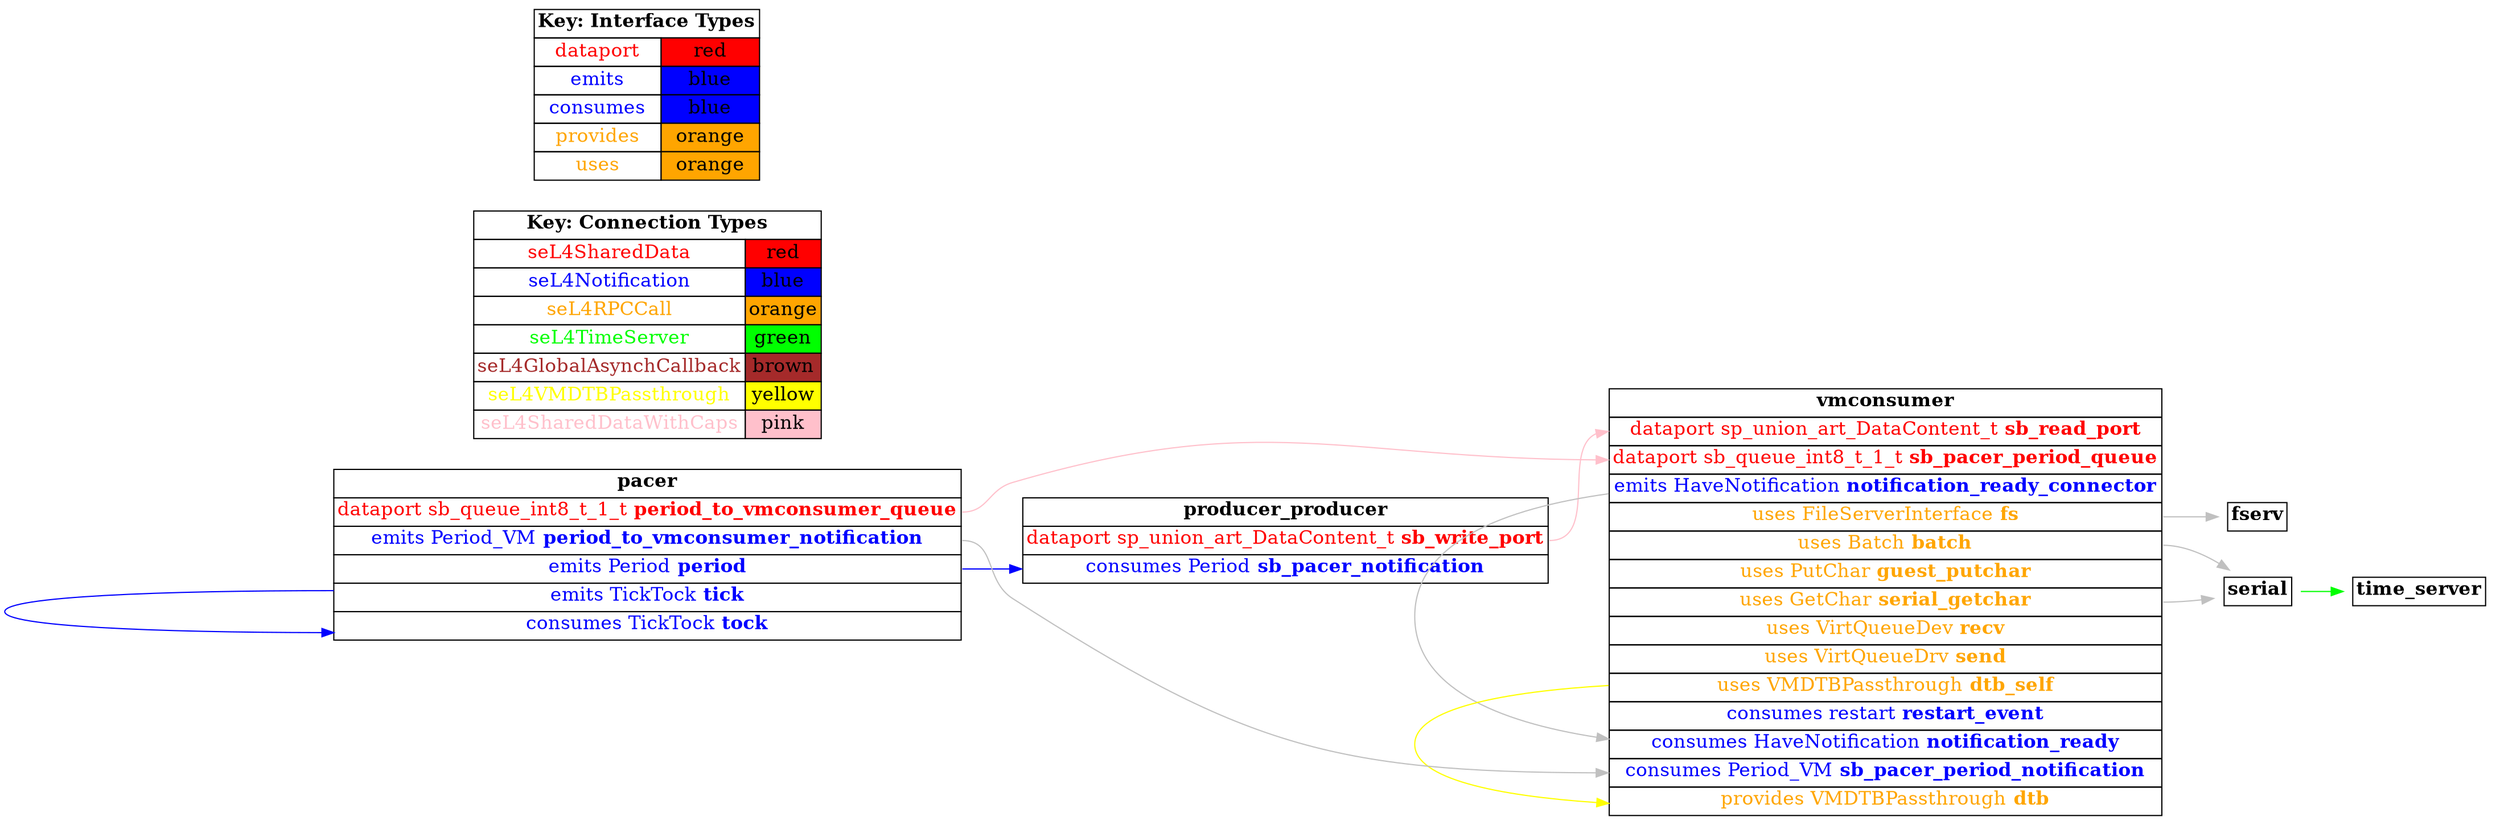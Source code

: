 digraph g {
graph [
  overlap = false,
  rankdir = "LR"
];
node [
  fontsize = "16",
  shape = "ellipse"
];
edge [
];

producer_producer [
  label=<
    <TABLE BORDER="0" CELLBORDER="1" CELLSPACING="0">
      <TR><TD><B>producer_producer</B></TD></TR>
      <TR><TD PORT="sb_write_port"><FONT COLOR="red">dataport sp_union_art_DataContent_t <B>sb_write_port</B></FONT></TD></TR>
      <TR><TD PORT="sb_pacer_notification"><FONT COLOR="blue">consumes Period <B>sb_pacer_notification</B></FONT></TD></TR>"
    </TABLE>
  >
  shape=plaintext
];

vmconsumer [
  label=<
    <TABLE BORDER="0" CELLBORDER="1" CELLSPACING="0">
      <TR><TD><B>vmconsumer</B></TD></TR>
      <TR><TD PORT="sb_read_port"><FONT COLOR="red">dataport sp_union_art_DataContent_t <B>sb_read_port</B></FONT></TD></TR>
      <TR><TD PORT="sb_pacer_period_queue"><FONT COLOR="red">dataport sb_queue_int8_t_1_t <B>sb_pacer_period_queue</B></FONT></TD></TR>
      <TR><TD PORT="notification_ready_connector"><FONT COLOR="blue">emits HaveNotification <B>notification_ready_connector</B></FONT></TD></TR>
      <TR><TD PORT="fs"><FONT COLOR="orange">uses FileServerInterface <B>fs</B></FONT></TD></TR>
      <TR><TD PORT="batch"><FONT COLOR="orange">uses Batch <B>batch</B></FONT></TD></TR>
      <TR><TD PORT="guest_putchar"><FONT COLOR="orange">uses PutChar <B>guest_putchar</B></FONT></TD></TR>
      <TR><TD PORT="serial_getchar"><FONT COLOR="orange">uses GetChar <B>serial_getchar</B></FONT></TD></TR>
      <TR><TD PORT="recv"><FONT COLOR="orange">uses VirtQueueDev <B>recv</B></FONT></TD></TR>
      <TR><TD PORT="send"><FONT COLOR="orange">uses VirtQueueDrv <B>send</B></FONT></TD></TR>
      <TR><TD PORT="dtb_self"><FONT COLOR="orange">uses VMDTBPassthrough <B>dtb_self</B></FONT></TD></TR>
      <TR><TD PORT="restart_event"><FONT COLOR="blue">consumes restart <B>restart_event</B></FONT></TD></TR>
      <TR><TD PORT="notification_ready"><FONT COLOR="blue">consumes HaveNotification <B>notification_ready</B></FONT></TD></TR>
      <TR><TD PORT="sb_pacer_period_notification"><FONT COLOR="blue">consumes Period_VM <B>sb_pacer_period_notification</B></FONT></TD></TR>
      <TR><TD PORT="dtb"><FONT COLOR="orange">provides VMDTBPassthrough <B>dtb</B></FONT></TD></TR>"
    </TABLE>
  >
  shape=plaintext
];

fserv [
  label=<
    <TABLE BORDER="0" CELLBORDER="1" CELLSPACING="0">
      <TR><TD><B>fserv</B></TD></TR>"
    </TABLE>
  >
  shape=plaintext
];

time_server [
  label=<
    <TABLE BORDER="0" CELLBORDER="1" CELLSPACING="0">
      <TR><TD><B>time_server</B></TD></TR>"
    </TABLE>
  >
  shape=plaintext
];

serial [
  label=<
    <TABLE BORDER="0" CELLBORDER="1" CELLSPACING="0">
      <TR><TD><B>serial</B></TD></TR>"
    </TABLE>
  >
  shape=plaintext
];

pacer [
  label=<
    <TABLE BORDER="0" CELLBORDER="1" CELLSPACING="0">
      <TR><TD><B>pacer</B></TD></TR>
      <TR><TD PORT="period_to_vmconsumer_queue"><FONT COLOR="red">dataport sb_queue_int8_t_1_t <B>period_to_vmconsumer_queue</B></FONT></TD></TR>
      <TR><TD PORT="period_to_vmconsumer_notification"><FONT COLOR="blue">emits Period_VM <B>period_to_vmconsumer_notification</B></FONT></TD></TR>
      <TR><TD PORT="period"><FONT COLOR="blue">emits Period <B>period</B></FONT></TD></TR>
      <TR><TD PORT="tick"><FONT COLOR="blue">emits TickTock <B>tick</B></FONT></TD></TR>
      <TR><TD PORT="tock"><FONT COLOR="blue">consumes TickTock <B>tock</B></FONT></TD></TR>"
    </TABLE>
  >
  shape=plaintext
];

connectiontypekey [
  label=<
   <TABLE BORDER="0" CELLBORDER="1" CELLSPACING="0">
     <TR><TD COLSPAN="2"><B>Key: Connection Types</B></TD></TR>
     <TR><TD><FONT COLOR="red">seL4SharedData</FONT></TD><TD BGCOLOR="red">red</TD></TR>
     <TR><TD><FONT COLOR="blue">seL4Notification</FONT></TD><TD BGCOLOR="blue">blue</TD></TR>
     <TR><TD><FONT COLOR="orange">seL4RPCCall</FONT></TD><TD BGCOLOR="orange">orange</TD></TR>
     <TR><TD><FONT COLOR="green">seL4TimeServer</FONT></TD><TD BGCOLOR="green">green</TD></TR>
     <TR><TD><FONT COLOR="brown">seL4GlobalAsynchCallback</FONT></TD><TD BGCOLOR="brown">brown</TD></TR>
     <TR><TD><FONT COLOR="yellow">seL4VMDTBPassthrough</FONT></TD><TD BGCOLOR="yellow">yellow</TD></TR>
     <TR><TD><FONT COLOR="pink">seL4SharedDataWithCaps</FONT></TD><TD BGCOLOR="pink">pink</TD></TR>
   </TABLE>
  >
  shape=plaintext
];

interfacetypekey [
  label=<
   <TABLE BORDER="0" CELLBORDER="1" CELLSPACING="0">
     <TR><TD COLSPAN="2"><B>Key: Interface Types</B></TD></TR>
     <TR><TD><FONT COLOR="red">dataport</FONT></TD><TD BGCOLOR="red">red</TD></TR>
     <TR><TD><FONT COLOR="blue">emits</FONT></TD><TD BGCOLOR="blue">blue</TD></TR>
     <TR><TD><FONT COLOR="blue">consumes</FONT></TD><TD BGCOLOR="blue">blue</TD></TR>
     <TR><TD><FONT COLOR="orange">provides</FONT></TD><TD BGCOLOR="orange">orange</TD></TR>
     <TR><TD><FONT COLOR="orange">uses</FONT></TD><TD BGCOLOR="orange">orange</TD></TR>
   </TABLE>
  >
  shape=plaintext
];

"vmconsumer":fs -> "fserv":fs_ctrl [
  color="grey"
  //label = "seL4RPCDataport"
  id = conn1

];

"vmconsumer":notification_ready_connector -> "vmconsumer":notification_ready [
  color="grey"
  //label = "seL4GlobalAsynch"
  id = conn2

];

"vmconsumer":dtb_self -> "vmconsumer":dtb [
  color="yellow"
  //label = "seL4VMDTBPassthrough"
  id = conn3

];

"serial":timeout -> "time_server":the_timer [
  color="green"
  //label = "seL4TimeServer"
  id = conn4

];

"vmconsumer":batch -> "serial":processed_batch [
  color="grey"
  //label = "seL4SerialServer"
  id = conn5

];

"vmconsumer":serial_getchar -> "serial":getchar [
  color="grey"
  //label = "seL4SerialServer"
  id = conn6

];

"producer_producer":sb_write_port -> "vmconsumer":sb_read_port [
  color="pink"
  //label = "seL4SharedDataWithCaps"
  id = conn7

];

"pacer":tick -> "pacer":tock [
  color="blue"
  //label = "seL4Notification"
  id = conn8

];

"pacer":period -> "producer_producer":sb_pacer_notification [
  color="blue"
  //label = "seL4Notification"
  id = conn9

];

"pacer":period_to_vmconsumer_notification -> "vmconsumer":sb_pacer_period_notification [
  color="grey"
  //label = "seL4GlobalAsynch"
  id = conn10

];

"pacer":period_to_vmconsumer_queue -> "vmconsumer":sb_pacer_period_queue [
  color="pink"
  //label = "seL4SharedDataWithCaps"
  id = conn11

];

}
